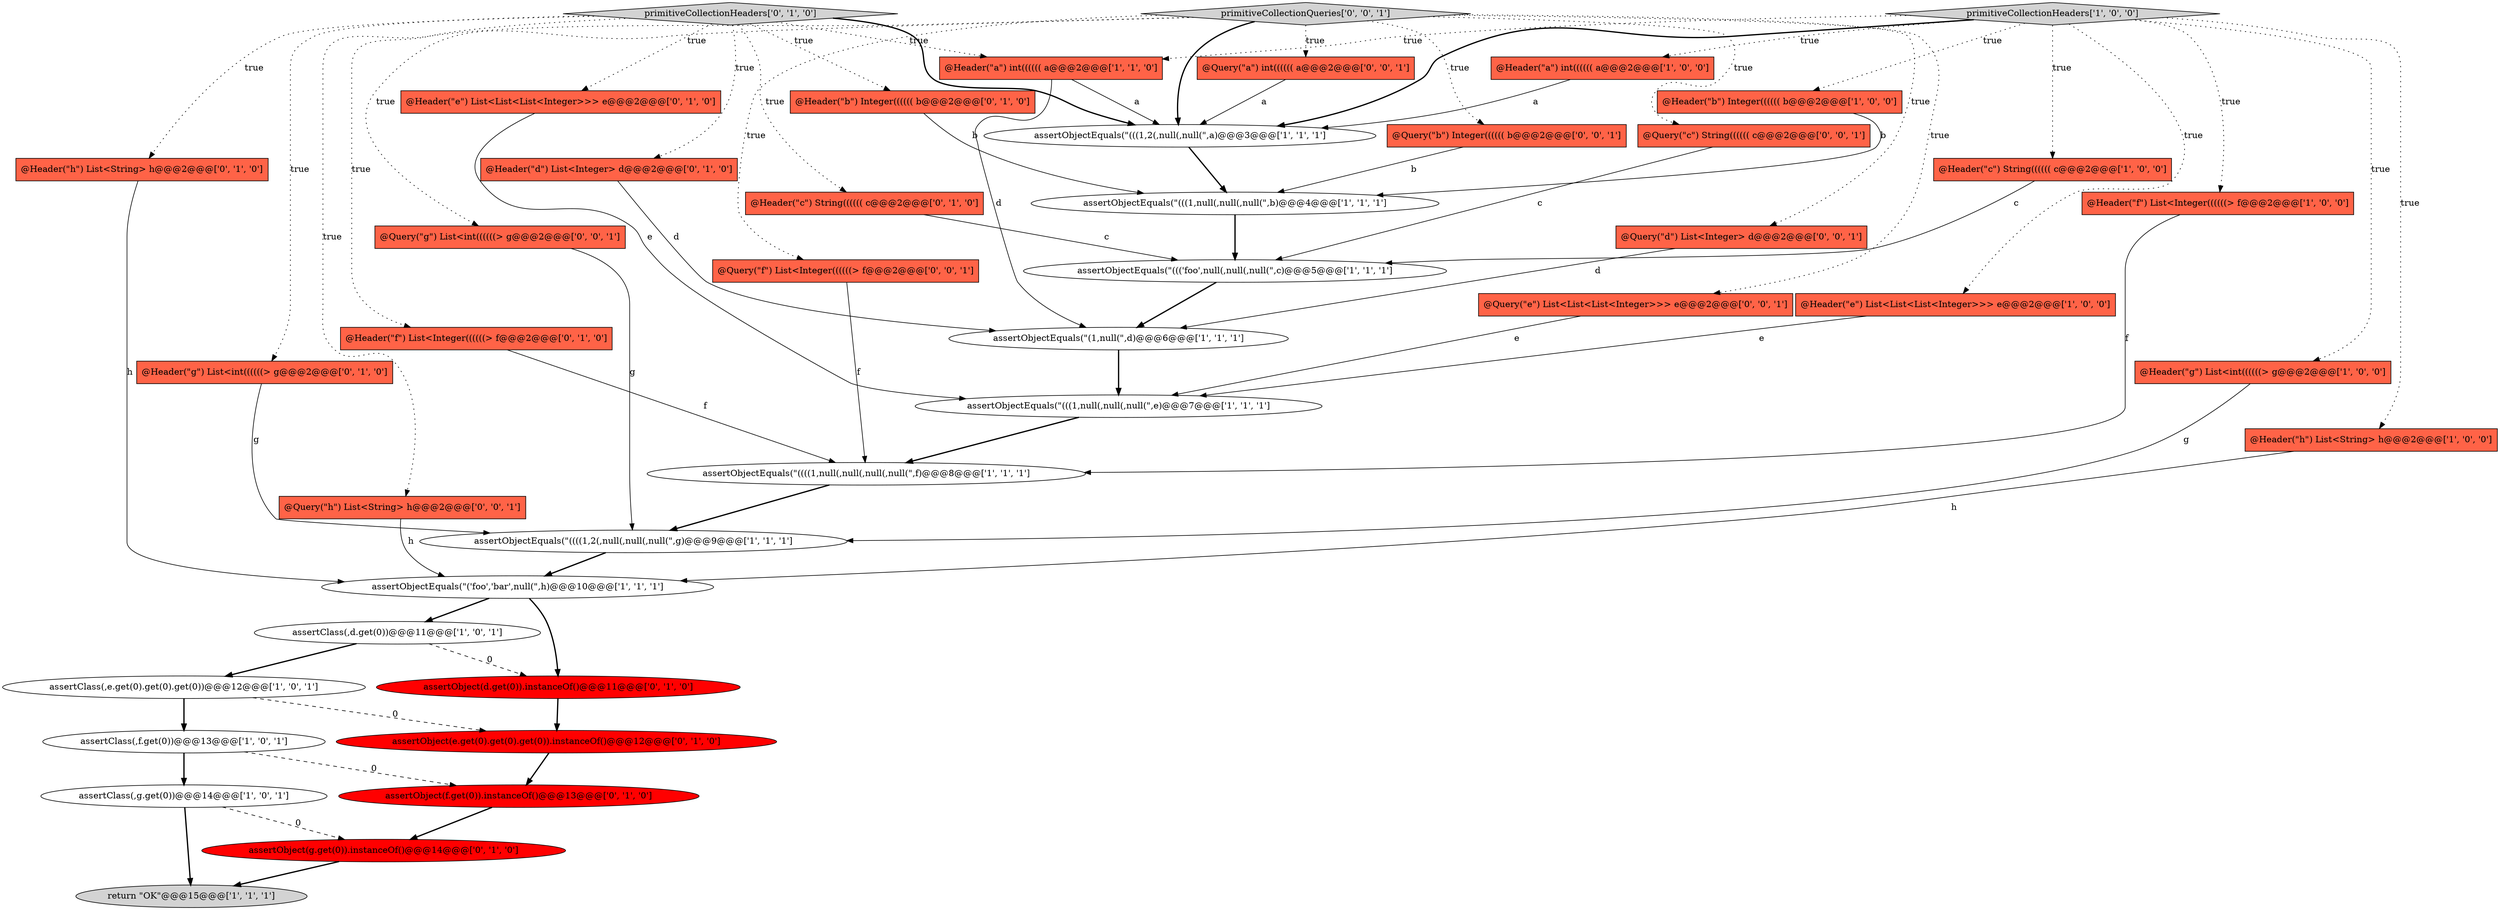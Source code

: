 digraph {
23 [style = filled, label = "@Header(\"e\") List<List<List<Integer>>> e@@@2@@@['0', '1', '0']", fillcolor = tomato, shape = box image = "AAA0AAABBB2BBB"];
36 [style = filled, label = "@Query(\"d\") List<Integer> d@@@2@@@['0', '0', '1']", fillcolor = tomato, shape = box image = "AAA0AAABBB3BBB"];
0 [style = filled, label = "assertObjectEquals(\"((('foo',null(,null(,null(\",c)@@@5@@@['1', '1', '1']", fillcolor = white, shape = ellipse image = "AAA0AAABBB1BBB"];
6 [style = filled, label = "primitiveCollectionHeaders['1', '0', '0']", fillcolor = lightgray, shape = diamond image = "AAA0AAABBB1BBB"];
40 [style = filled, label = "@Query(\"b\") Integer(((((( b@@@2@@@['0', '0', '1']", fillcolor = tomato, shape = box image = "AAA0AAABBB3BBB"];
15 [style = filled, label = "assertObjectEquals(\"(1,null(\",d)@@@6@@@['1', '1', '1']", fillcolor = white, shape = ellipse image = "AAA0AAABBB1BBB"];
31 [style = filled, label = "assertObject(d.get(0)).instanceOf()@@@11@@@['0', '1', '0']", fillcolor = red, shape = ellipse image = "AAA1AAABBB2BBB"];
29 [style = filled, label = "assertObject(e.get(0).get(0).get(0)).instanceOf()@@@12@@@['0', '1', '0']", fillcolor = red, shape = ellipse image = "AAA1AAABBB2BBB"];
4 [style = filled, label = "@Header(\"c\") String(((((( c@@@2@@@['1', '0', '0']", fillcolor = tomato, shape = box image = "AAA0AAABBB1BBB"];
25 [style = filled, label = "@Header(\"b\") Integer(((((( b@@@2@@@['0', '1', '0']", fillcolor = tomato, shape = box image = "AAA0AAABBB2BBB"];
19 [style = filled, label = "assertObjectEquals(\"(((1,2(,null(,null(\",a)@@@3@@@['1', '1', '1']", fillcolor = white, shape = ellipse image = "AAA0AAABBB1BBB"];
41 [style = filled, label = "@Query(\"g\") List<int((((((> g@@@2@@@['0', '0', '1']", fillcolor = tomato, shape = box image = "AAA0AAABBB3BBB"];
9 [style = filled, label = "@Header(\"a\") int(((((( a@@@2@@@['1', '0', '0']", fillcolor = tomato, shape = box image = "AAA0AAABBB1BBB"];
22 [style = filled, label = "@Header(\"d\") List<Integer> d@@@2@@@['0', '1', '0']", fillcolor = tomato, shape = box image = "AAA0AAABBB2BBB"];
30 [style = filled, label = "@Header(\"h\") List<String> h@@@2@@@['0', '1', '0']", fillcolor = tomato, shape = box image = "AAA0AAABBB2BBB"];
35 [style = filled, label = "@Query(\"f\") List<Integer((((((> f@@@2@@@['0', '0', '1']", fillcolor = tomato, shape = box image = "AAA0AAABBB3BBB"];
37 [style = filled, label = "@Query(\"c\") String(((((( c@@@2@@@['0', '0', '1']", fillcolor = tomato, shape = box image = "AAA0AAABBB3BBB"];
24 [style = filled, label = "assertObject(g.get(0)).instanceOf()@@@14@@@['0', '1', '0']", fillcolor = red, shape = ellipse image = "AAA1AAABBB2BBB"];
3 [style = filled, label = "assertObjectEquals(\"(((1,null(,null(,null(\",e)@@@7@@@['1', '1', '1']", fillcolor = white, shape = ellipse image = "AAA0AAABBB1BBB"];
21 [style = filled, label = "@Header(\"a\") int(((((( a@@@2@@@['1', '1', '0']", fillcolor = tomato, shape = box image = "AAA0AAABBB1BBB"];
32 [style = filled, label = "@Header(\"c\") String(((((( c@@@2@@@['0', '1', '0']", fillcolor = tomato, shape = box image = "AAA0AAABBB2BBB"];
7 [style = filled, label = "@Header(\"b\") Integer(((((( b@@@2@@@['1', '0', '0']", fillcolor = tomato, shape = box image = "AAA0AAABBB1BBB"];
33 [style = filled, label = "primitiveCollectionHeaders['0', '1', '0']", fillcolor = lightgray, shape = diamond image = "AAA0AAABBB2BBB"];
34 [style = filled, label = "@Query(\"e\") List<List<List<Integer>>> e@@@2@@@['0', '0', '1']", fillcolor = tomato, shape = box image = "AAA0AAABBB3BBB"];
27 [style = filled, label = "@Header(\"f\") List<Integer((((((> f@@@2@@@['0', '1', '0']", fillcolor = tomato, shape = box image = "AAA0AAABBB2BBB"];
17 [style = filled, label = "return \"OK\"@@@15@@@['1', '1', '1']", fillcolor = lightgray, shape = ellipse image = "AAA0AAABBB1BBB"];
18 [style = filled, label = "assertClass(,d.get(0))@@@11@@@['1', '0', '1']", fillcolor = white, shape = ellipse image = "AAA0AAABBB1BBB"];
42 [style = filled, label = "primitiveCollectionQueries['0', '0', '1']", fillcolor = lightgray, shape = diamond image = "AAA0AAABBB3BBB"];
1 [style = filled, label = "assertClass(,f.get(0))@@@13@@@['1', '0', '1']", fillcolor = white, shape = ellipse image = "AAA0AAABBB1BBB"];
10 [style = filled, label = "assertObjectEquals(\"((((1,2(,null(,null(,null(\",g)@@@9@@@['1', '1', '1']", fillcolor = white, shape = ellipse image = "AAA0AAABBB1BBB"];
20 [style = filled, label = "@Header(\"e\") List<List<List<Integer>>> e@@@2@@@['1', '0', '0']", fillcolor = tomato, shape = box image = "AAA0AAABBB1BBB"];
13 [style = filled, label = "assertClass(,g.get(0))@@@14@@@['1', '0', '1']", fillcolor = white, shape = ellipse image = "AAA0AAABBB1BBB"];
28 [style = filled, label = "@Header(\"g\") List<int((((((> g@@@2@@@['0', '1', '0']", fillcolor = tomato, shape = box image = "AAA0AAABBB2BBB"];
12 [style = filled, label = "assertObjectEquals(\"(((1,null(,null(,null(\",b)@@@4@@@['1', '1', '1']", fillcolor = white, shape = ellipse image = "AAA0AAABBB1BBB"];
39 [style = filled, label = "@Query(\"a\") int(((((( a@@@2@@@['0', '0', '1']", fillcolor = tomato, shape = box image = "AAA0AAABBB3BBB"];
2 [style = filled, label = "@Header(\"g\") List<int((((((> g@@@2@@@['1', '0', '0']", fillcolor = tomato, shape = box image = "AAA0AAABBB1BBB"];
8 [style = filled, label = "@Header(\"h\") List<String> h@@@2@@@['1', '0', '0']", fillcolor = tomato, shape = box image = "AAA0AAABBB1BBB"];
16 [style = filled, label = "assertObjectEquals(\"((((1,null(,null(,null(,null(\",f)@@@8@@@['1', '1', '1']", fillcolor = white, shape = ellipse image = "AAA0AAABBB1BBB"];
38 [style = filled, label = "@Query(\"h\") List<String> h@@@2@@@['0', '0', '1']", fillcolor = tomato, shape = box image = "AAA0AAABBB3BBB"];
26 [style = filled, label = "assertObject(f.get(0)).instanceOf()@@@13@@@['0', '1', '0']", fillcolor = red, shape = ellipse image = "AAA1AAABBB2BBB"];
5 [style = filled, label = "@Header(\"f\") List<Integer((((((> f@@@2@@@['1', '0', '0']", fillcolor = tomato, shape = box image = "AAA0AAABBB1BBB"];
14 [style = filled, label = "assertObjectEquals(\"('foo','bar',null(\",h)@@@10@@@['1', '1', '1']", fillcolor = white, shape = ellipse image = "AAA0AAABBB1BBB"];
11 [style = filled, label = "assertClass(,e.get(0).get(0).get(0))@@@12@@@['1', '0', '1']", fillcolor = white, shape = ellipse image = "AAA0AAABBB1BBB"];
42->39 [style = dotted, label="true"];
27->16 [style = solid, label="f"];
25->12 [style = solid, label="b"];
38->14 [style = solid, label="h"];
21->15 [style = solid, label="d"];
30->14 [style = solid, label="h"];
19->12 [style = bold, label=""];
10->14 [style = bold, label=""];
16->10 [style = bold, label=""];
11->1 [style = bold, label=""];
33->32 [style = dotted, label="true"];
1->26 [style = dashed, label="0"];
20->3 [style = solid, label="e"];
18->11 [style = bold, label=""];
33->28 [style = dotted, label="true"];
42->36 [style = dotted, label="true"];
11->29 [style = dashed, label="0"];
32->0 [style = solid, label="c"];
31->29 [style = bold, label=""];
41->10 [style = solid, label="g"];
37->0 [style = solid, label="c"];
6->19 [style = bold, label=""];
3->16 [style = bold, label=""];
15->3 [style = bold, label=""];
26->24 [style = bold, label=""];
12->0 [style = bold, label=""];
33->30 [style = dotted, label="true"];
35->16 [style = solid, label="f"];
1->13 [style = bold, label=""];
0->15 [style = bold, label=""];
42->40 [style = dotted, label="true"];
22->15 [style = solid, label="d"];
6->20 [style = dotted, label="true"];
29->26 [style = bold, label=""];
42->41 [style = dotted, label="true"];
13->17 [style = bold, label=""];
33->25 [style = dotted, label="true"];
21->19 [style = solid, label="a"];
40->12 [style = solid, label="b"];
6->5 [style = dotted, label="true"];
6->2 [style = dotted, label="true"];
33->21 [style = dotted, label="true"];
33->23 [style = dotted, label="true"];
13->24 [style = dashed, label="0"];
6->4 [style = dotted, label="true"];
23->3 [style = solid, label="e"];
34->3 [style = solid, label="e"];
2->10 [style = solid, label="g"];
28->10 [style = solid, label="g"];
6->9 [style = dotted, label="true"];
7->12 [style = solid, label="b"];
6->8 [style = dotted, label="true"];
36->15 [style = solid, label="d"];
14->31 [style = bold, label=""];
24->17 [style = bold, label=""];
6->7 [style = dotted, label="true"];
42->38 [style = dotted, label="true"];
42->35 [style = dotted, label="true"];
5->16 [style = solid, label="f"];
14->18 [style = bold, label=""];
8->14 [style = solid, label="h"];
4->0 [style = solid, label="c"];
33->19 [style = bold, label=""];
6->21 [style = dotted, label="true"];
33->22 [style = dotted, label="true"];
39->19 [style = solid, label="a"];
33->27 [style = dotted, label="true"];
18->31 [style = dashed, label="0"];
42->34 [style = dotted, label="true"];
9->19 [style = solid, label="a"];
42->37 [style = dotted, label="true"];
42->19 [style = bold, label=""];
}
